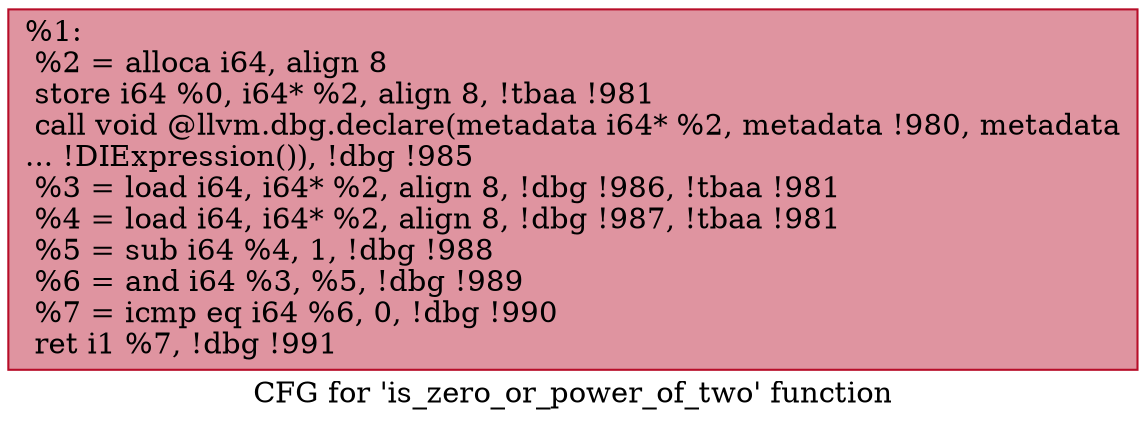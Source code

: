 digraph "CFG for 'is_zero_or_power_of_two' function" {
	label="CFG for 'is_zero_or_power_of_two' function";

	Node0x2630720 [shape=record,color="#b70d28ff", style=filled, fillcolor="#b70d2870",label="{%1:\l  %2 = alloca i64, align 8\l  store i64 %0, i64* %2, align 8, !tbaa !981\l  call void @llvm.dbg.declare(metadata i64* %2, metadata !980, metadata\l... !DIExpression()), !dbg !985\l  %3 = load i64, i64* %2, align 8, !dbg !986, !tbaa !981\l  %4 = load i64, i64* %2, align 8, !dbg !987, !tbaa !981\l  %5 = sub i64 %4, 1, !dbg !988\l  %6 = and i64 %3, %5, !dbg !989\l  %7 = icmp eq i64 %6, 0, !dbg !990\l  ret i1 %7, !dbg !991\l}"];
}
